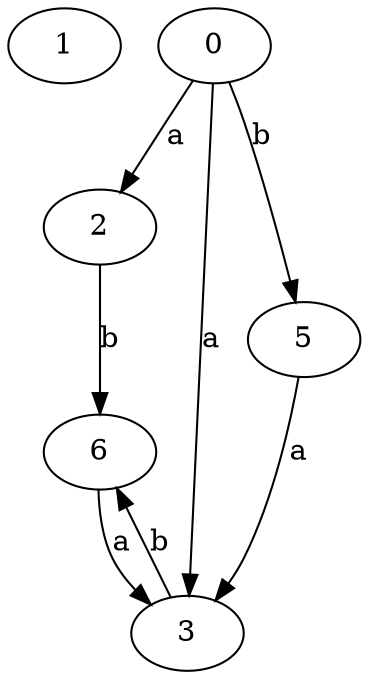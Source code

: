 strict digraph  {
1;
2;
3;
5;
6;
0;
2 -> 6  [label=b];
3 -> 6  [label=b];
5 -> 3  [label=a];
6 -> 3  [label=a];
0 -> 2  [label=a];
0 -> 3  [label=a];
0 -> 5  [label=b];
}

